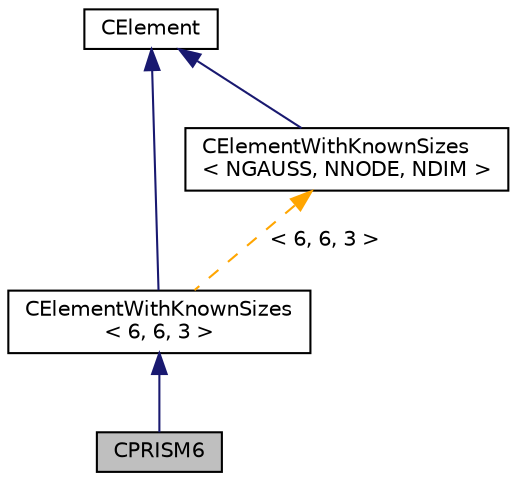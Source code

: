 digraph "CPRISM6"
{
 // LATEX_PDF_SIZE
  edge [fontname="Helvetica",fontsize="10",labelfontname="Helvetica",labelfontsize="10"];
  node [fontname="Helvetica",fontsize="10",shape=record];
  Node1 [label="CPRISM6",height=0.2,width=0.4,color="black", fillcolor="grey75", style="filled", fontcolor="black",tooltip="Prism element with 6 Gauss Points."];
  Node2 -> Node1 [dir="back",color="midnightblue",fontsize="10",style="solid",fontname="Helvetica"];
  Node2 [label="CElementWithKnownSizes\l\< 6, 6, 3 \>",height=0.2,width=0.4,color="black", fillcolor="white", style="filled",URL="$classCElementWithKnownSizes.html",tooltip=" "];
  Node3 -> Node2 [dir="back",color="midnightblue",fontsize="10",style="solid",fontname="Helvetica"];
  Node3 [label="CElement",height=0.2,width=0.4,color="black", fillcolor="white", style="filled",URL="$classCElement.html",tooltip="Abstract class for defining finite elements."];
  Node4 -> Node2 [dir="back",color="orange",fontsize="10",style="dashed",label=" \< 6, 6, 3 \>" ,fontname="Helvetica"];
  Node4 [label="CElementWithKnownSizes\l\< NGAUSS, NNODE, NDIM \>",height=0.2,width=0.4,color="black", fillcolor="white", style="filled",URL="$classCElementWithKnownSizes.html",tooltip="Templated class to implement the computation of gradients for specific element sizes."];
  Node3 -> Node4 [dir="back",color="midnightblue",fontsize="10",style="solid",fontname="Helvetica"];
}
